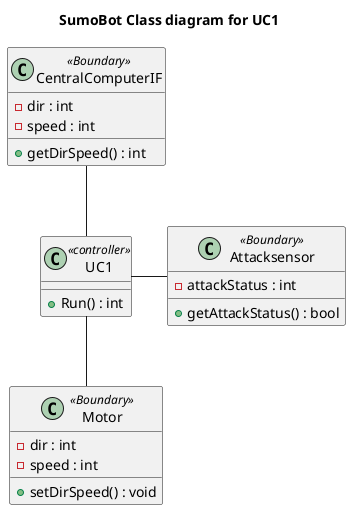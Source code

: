 @startuml
title SumoBot Class diagram for UC1


class UC1 <<controller>>{
    +Run() : int
}

class Attacksensor<<Boundary>>{
    -attackStatus : int
    +getAttackStatus() : bool 
}

class Motor <<Boundary>>{
    -dir : int
    -speed : int
    +setDirSpeed() : void
}
class CentralComputerIF <<Boundary>>{
    -dir : int
    -speed : int
    +getDirSpeed() : int
}

CentralComputerIF -- UC1
UC1 -- Motor
UC1 - Attacksensor

@enduml
